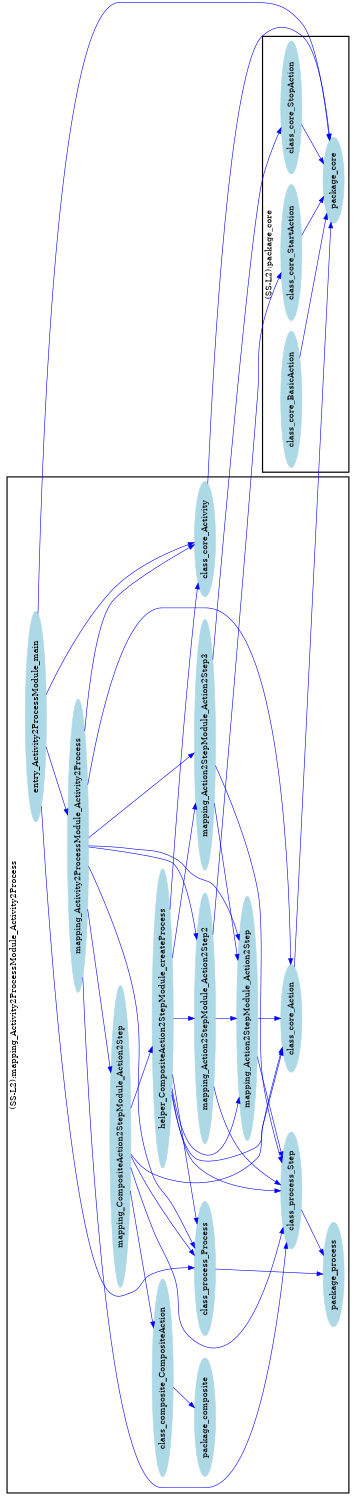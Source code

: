 /* ------------------------------------------------------------ */
/* created with bunch v3 */
/* Objective Function value = 1.6521739130434783*/
/* ------------------------------------------------------------ */

digraph G {
size= "10,10";
rotate = 90;
subgraph cluster0 {
label = "(SS-L2):mapping_Activity2ProcessModule_Activity2Process";
color = black;
style = bold;

"mapping_Action2StepModule_Action2Step2"[label="mapping_Action2StepModule_Action2Step2",shape=ellipse,color=lightblue,fontcolor=black,style=filled];
"mapping_Action2StepModule_Action2Step3"[label="mapping_Action2StepModule_Action2Step3",shape=ellipse,color=lightblue,fontcolor=black,style=filled];
"class_process_Step"[label="class_process_Step",shape=ellipse,color=lightblue,fontcolor=black,style=filled];
"mapping_Action2StepModule_Action2Step"[label="mapping_Action2StepModule_Action2Step",shape=ellipse,color=lightblue,fontcolor=black,style=filled];
"class_core_Action"[label="class_core_Action",shape=ellipse,color=lightblue,fontcolor=black,style=filled];
"mapping_CompositeAction2StepModule_Action2Step"[label="mapping_CompositeAction2StepModule_Action2Step",shape=ellipse,color=lightblue,fontcolor=black,style=filled];
"helper_CompositeAction2StepModule_createProcess"[label="helper_CompositeAction2StepModule_createProcess",shape=ellipse,color=lightblue,fontcolor=black,style=filled];
"class_process_Process"[label="class_process_Process",shape=ellipse,color=lightblue,fontcolor=black,style=filled];
"package_process"[label="package_process",shape=ellipse,color=lightblue,fontcolor=black,style=filled];
"class_core_Activity"[label="class_core_Activity",shape=ellipse,color=lightblue,fontcolor=black,style=filled];
"entry_Activity2ProcessModule_main"[label="entry_Activity2ProcessModule_main",shape=ellipse,color=lightblue,fontcolor=black,style=filled];
"mapping_Activity2ProcessModule_Activity2Process"[label="mapping_Activity2ProcessModule_Activity2Process",shape=ellipse,color=lightblue,fontcolor=black,style=filled];
"class_composite_CompositeAction"[label="class_composite_CompositeAction",shape=ellipse,color=lightblue,fontcolor=black,style=filled];
"package_composite"[label="package_composite",shape=ellipse,color=lightblue,fontcolor=black,style=filled];
}
subgraph cluster1 {
label = "(SS-L2):package_core";
color = black;
style = bold;

"class_core_BasicAction"[label="class_core_BasicAction",shape=ellipse,color=lightblue,fontcolor=black,style=filled];
"class_core_StopAction"[label="class_core_StopAction",shape=ellipse,color=lightblue,fontcolor=black,style=filled];
"package_core"[label="package_core",shape=ellipse,color=lightblue,fontcolor=black,style=filled];
"class_core_StartAction"[label="class_core_StartAction",shape=ellipse,color=lightblue,fontcolor=black,style=filled];
}
"mapping_Action2StepModule_Action2Step" -> "class_process_Step" [color=blue,font=6];
"mapping_Action2StepModule_Action2Step" -> "class_core_Action" [color=blue,font=6];
"class_process_Step" -> "package_process" [color=blue,font=6];
"helper_CompositeAction2StepModule_createProcess" -> "mapping_Action2StepModule_Action2Step" [color=blue,font=6];
"helper_CompositeAction2StepModule_createProcess" -> "mapping_Action2StepModule_Action2Step3" [color=blue,font=6];
"helper_CompositeAction2StepModule_createProcess" -> "mapping_Action2StepModule_Action2Step2" [color=blue,font=6];
"helper_CompositeAction2StepModule_createProcess" -> "class_process_Step" [color=blue,font=6];
"helper_CompositeAction2StepModule_createProcess" -> "class_core_Action" [color=blue,font=6];
"helper_CompositeAction2StepModule_createProcess" -> "class_process_Process" [color=blue,font=6];
"helper_CompositeAction2StepModule_createProcess" -> "class_core_Activity" [color=blue,font=6];
"mapping_CompositeAction2StepModule_Action2Step" -> "class_core_Action" [color=blue,font=6];
"mapping_CompositeAction2StepModule_Action2Step" -> "class_process_Step" [color=blue,font=6];
"mapping_CompositeAction2StepModule_Action2Step" -> "class_composite_CompositeAction" [color=blue,font=6];
"mapping_CompositeAction2StepModule_Action2Step" -> "helper_CompositeAction2StepModule_createProcess" [color=blue,font=6];
"mapping_CompositeAction2StepModule_Action2Step" -> "class_process_Process" [color=blue,font=6];
"entry_Activity2ProcessModule_main" -> "package_core" [color=blue,font=6];
"entry_Activity2ProcessModule_main" -> "mapping_Activity2ProcessModule_Activity2Process" [color=blue,font=6];
"entry_Activity2ProcessModule_main" -> "class_process_Process" [color=blue,font=6];
"entry_Activity2ProcessModule_main" -> "class_core_Activity" [color=blue,font=6];
"class_composite_CompositeAction" -> "package_composite" [color=blue,font=6];
"class_core_Action" -> "package_core" [color=blue,font=6];
"class_core_BasicAction" -> "package_core" [color=blue,font=6];
"class_core_Activity" -> "package_core" [color=blue,font=6];
"mapping_Activity2ProcessModule_Activity2Process" -> "mapping_CompositeAction2StepModule_Action2Step" [color=blue,font=6];
"mapping_Activity2ProcessModule_Activity2Process" -> "mapping_Action2StepModule_Action2Step" [color=blue,font=6];
"mapping_Activity2ProcessModule_Activity2Process" -> "mapping_Action2StepModule_Action2Step3" [color=blue,font=6];
"mapping_Activity2ProcessModule_Activity2Process" -> "mapping_Action2StepModule_Action2Step2" [color=blue,font=6];
"mapping_Activity2ProcessModule_Activity2Process" -> "class_process_Step" [color=blue,font=6];
"mapping_Activity2ProcessModule_Activity2Process" -> "class_core_Action" [color=blue,font=6];
"mapping_Activity2ProcessModule_Activity2Process" -> "class_process_Process" [color=blue,font=6];
"mapping_Activity2ProcessModule_Activity2Process" -> "class_core_Activity" [color=blue,font=6];
"class_process_Process" -> "package_process" [color=blue,font=6];
"class_core_StartAction" -> "package_core" [color=blue,font=6];
"mapping_Action2StepModule_Action2Step3" -> "mapping_Action2StepModule_Action2Step" [color=blue,font=6];
"mapping_Action2StepModule_Action2Step3" -> "class_core_StopAction" [color=blue,font=6];
"mapping_Action2StepModule_Action2Step3" -> "class_process_Step" [color=blue,font=6];
"mapping_Action2StepModule_Action2Step2" -> "mapping_Action2StepModule_Action2Step" [color=blue,font=6];
"mapping_Action2StepModule_Action2Step2" -> "class_core_StartAction" [color=blue,font=6];
"mapping_Action2StepModule_Action2Step2" -> "class_process_Step" [color=blue,font=6];
"class_core_StopAction" -> "package_core" [color=blue,font=6];
}
